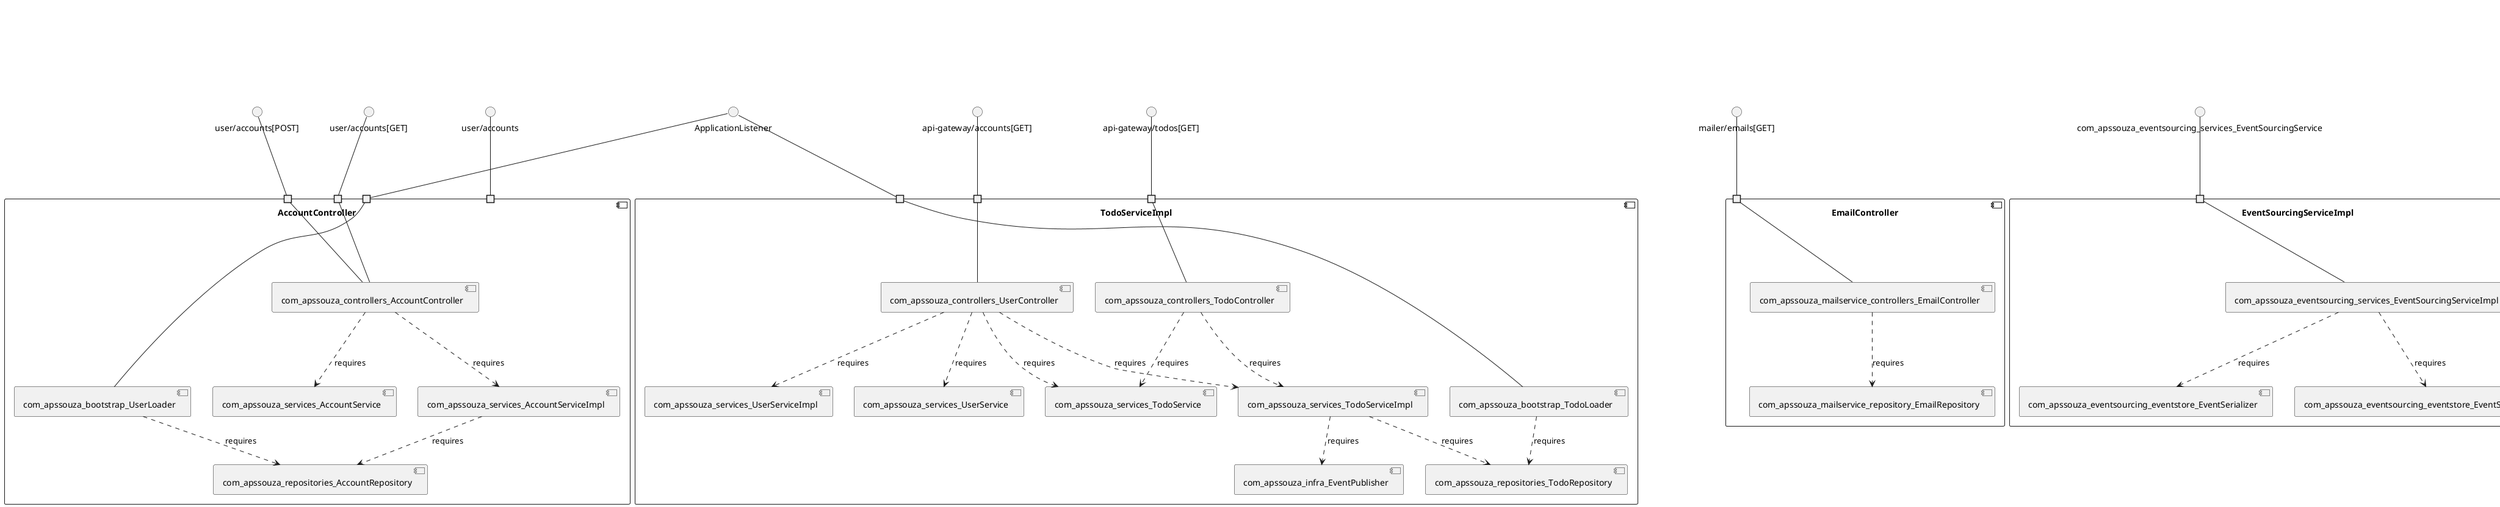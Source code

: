 @startuml
skinparam fixCircleLabelOverlapping true
skinparam componentStyle uml2
component "AccountController\n\n\n\n\n\n" {
[com_apssouza_services_AccountService]
[com_apssouza_repositories_AccountRepository]
[com_apssouza_bootstrap_UserLoader]
[com_apssouza_controllers_AccountController]
[com_apssouza_services_AccountServiceImpl]
portin " " as AccountController_requires_ApplicationListener
portin " " as AccountController_requires_user_accounts_POST_
portin " " as AccountController_requires_user_accounts_GET_
portin " " as AccountController_requires_user_accounts
[com_apssouza_bootstrap_UserLoader]..>[com_apssouza_repositories_AccountRepository] : requires
[com_apssouza_controllers_AccountController]..>[com_apssouza_services_AccountService] : requires
[com_apssouza_services_AccountServiceImpl]..>[com_apssouza_repositories_AccountRepository] : requires
[com_apssouza_controllers_AccountController]..>[com_apssouza_services_AccountServiceImpl] : requires
"AccountController_requires_ApplicationListener"--[com_apssouza_bootstrap_UserLoader]
"AccountController_requires_user_accounts_POST_"--[com_apssouza_controllers_AccountController]
"AccountController_requires_user_accounts_GET_"--[com_apssouza_controllers_AccountController]
}
interface "ApplicationListener" as interface.ApplicationListener
interface.ApplicationListener--"AccountController_requires_ApplicationListener"
interface "user/accounts[GET]" as interface.user_accounts_GET_
interface.user_accounts_GET_--"AccountController_requires_user_accounts_GET_"
interface "user/accounts[POST]" as interface.user_accounts_POST_
interface.user_accounts_POST_--"AccountController_requires_user_accounts_POST_"
interface "user/accounts" as interface.user_accounts
interface.user_accounts--"AccountController_requires_user_accounts"
component "EmailController\n\n\n\n\n\n" {
[com_apssouza_mailservice_repository_EmailRepository]
[com_apssouza_mailservice_controllers_EmailController]
portin " " as EmailController_requires_mailer_emails_GET_
[com_apssouza_mailservice_controllers_EmailController]..>[com_apssouza_mailservice_repository_EmailRepository] : requires
"EmailController_requires_mailer_emails_GET_"--[com_apssouza_mailservice_controllers_EmailController]
}
interface "mailer/emails[GET]" as interface.mailer_emails_GET_
interface.mailer_emails_GET_--"EmailController_requires_mailer_emails_GET_"
component "EventSourcingServiceImpl\n\n\n\n\n\n" {
[com_apssouza_eventsourcing_eventstore_EventSerializer]
[com_apssouza_eventsourcing_eventstore_EventStoreRepository]
[com_apssouza_eventsourcing_services_EventSourcingServiceImpl]
portin " " as EventSourcingServiceImpl_requires_com_apssouza_eventsourcing_services_EventSourcingService
[com_apssouza_eventsourcing_services_EventSourcingServiceImpl]..>[com_apssouza_eventsourcing_eventstore_EventStoreRepository] : requires
[com_apssouza_eventsourcing_services_EventSourcingServiceImpl]..>[com_apssouza_eventsourcing_eventstore_EventSerializer] : requires
"EventSourcingServiceImpl_requires_com_apssouza_eventsourcing_services_EventSourcingService"--[com_apssouza_eventsourcing_services_EventSourcingServiceImpl]
}
interface "com_apssouza_eventsourcing_services_EventSourcingService" as interface.com_apssouza_eventsourcing_services_EventSourcingService
interface.com_apssouza_eventsourcing_services_EventSourcingService--"EventSourcingServiceImpl_requires_com_apssouza_eventsourcing_services_EventSourcingService"
component "NotifyController\n\n\n\n\n\n" {
[com_apssouza_eventsourcing_commands_EmailCommandHandler]
[com_apssouza_mailservice_controllers_NotifyController]
portin " " as NotifyController_requires_mailer_send_email_GET_
[com_apssouza_mailservice_controllers_NotifyController]..>[com_apssouza_eventsourcing_commands_EmailCommandHandler] : requires
"NotifyController_requires_mailer_send_email_GET_"--[com_apssouza_mailservice_controllers_NotifyController]
}
interface "mailer/send/email[GET]" as interface.mailer_send_email_GET_
interface.mailer_send_email_GET_--"NotifyController_requires_mailer_send_email_GET_"
component "TodoChangesController\n\n\n\n\n\n" {
[com_apssouza_monitors_TodoStoreEventChanges]
[com_apssouza_controllers_TodoChangesController]
portin " " as TodoChangesController_requires_reminder_todo_changes_GET_
[com_apssouza_controllers_TodoChangesController]..>[com_apssouza_monitors_TodoStoreEventChanges] : requires
"TodoChangesController_requires_reminder_todo_changes_GET_"--[com_apssouza_controllers_TodoChangesController]
}
interface "reminder/todo-changes[GET]" as interface.reminder_todo_changes_GET_
interface.reminder_todo_changes_GET_--"TodoChangesController_requires_reminder_todo_changes_GET_"
component "TodoServiceImpl\n\n\n\n\n\n" {
[com_apssouza_services_UserService]
[com_apssouza_infra_EventPublisher]
[com_apssouza_services_TodoServiceImpl]
[com_apssouza_controllers_UserController]
[com_apssouza_controllers_TodoController]
[com_apssouza_repositories_TodoRepository]
[com_apssouza_bootstrap_TodoLoader]
[com_apssouza_services_TodoService]
[com_apssouza_services_UserServiceImpl]
portin " " as TodoServiceImpl_requires_api_gateway_todos_GET_
portin " " as TodoServiceImpl_requires_api_gateway_accounts_GET_
portin " " as TodoServiceImpl_requires_ApplicationListener
[com_apssouza_controllers_TodoController]..>[com_apssouza_services_TodoService] : requires
[com_apssouza_controllers_UserController]..>[com_apssouza_services_UserService] : requires
[com_apssouza_controllers_TodoController]..>[com_apssouza_services_TodoServiceImpl] : requires
[com_apssouza_services_TodoServiceImpl]..>[com_apssouza_repositories_TodoRepository] : requires
[com_apssouza_services_TodoServiceImpl]..>[com_apssouza_infra_EventPublisher] : requires
[com_apssouza_controllers_UserController]..>[com_apssouza_services_UserServiceImpl] : requires
[com_apssouza_bootstrap_TodoLoader]..>[com_apssouza_repositories_TodoRepository] : requires
[com_apssouza_controllers_UserController]..>[com_apssouza_services_TodoService] : requires
[com_apssouza_controllers_UserController]..>[com_apssouza_services_TodoServiceImpl] : requires
"TodoServiceImpl_requires_api_gateway_todos_GET_"--[com_apssouza_controllers_TodoController]
"TodoServiceImpl_requires_api_gateway_accounts_GET_"--[com_apssouza_controllers_UserController]
"TodoServiceImpl_requires_ApplicationListener"--[com_apssouza_bootstrap_TodoLoader]
}
interface "ApplicationListener" as interface.ApplicationListener
interface.ApplicationListener--"TodoServiceImpl_requires_ApplicationListener"
interface "api-gateway/accounts[GET]" as interface.api_gateway_accounts_GET_
interface.api_gateway_accounts_GET_--"TodoServiceImpl_requires_api_gateway_accounts_GET_"
interface "api-gateway/todos[GET]" as interface.api_gateway_todos_GET_
interface.api_gateway_todos_GET_--"TodoServiceImpl_requires_api_gateway_todos_GET_"
component "TodoServiceStatisticsController\n\n\n\n\n\n" {
[com_apssouza_controllers_TodoServiceStatisticsController]
[com_apssouza_monitors_TodoServiceMethodInvokedStore]
portin " " as TodoServiceStatisticsController_requires_reminder_todo_statistics_GET_
[com_apssouza_controllers_TodoServiceStatisticsController]..>[com_apssouza_monitors_TodoServiceMethodInvokedStore] : requires
"TodoServiceStatisticsController_requires_reminder_todo_statistics_GET_"--[com_apssouza_controllers_TodoServiceStatisticsController]
}
interface "reminder/todo-statistics[GET]" as interface.reminder_todo_statistics_GET_
interface.reminder_todo_statistics_GET_--"TodoServiceStatisticsController_requires_reminder_todo_statistics_GET_"
component "TodoSocketController\n\n\n\n\n\n" {
[com_apssouza_integrations_socket_TodoSocketController]
}
interface "reminder/todos" as interface.reminder_todos
interface.reminder_todos--[TodoController]
interface "user/accounts[PUT]" as interface.user_accounts_PUT_
[UserClient]..>interface.user_accounts_PUT_ : requires
interface "user/users" as interface.user_users
[UserClient]..>interface.user_users : requires
interface "user/accounts[PUT]" as interface.user_accounts_PUT_
[com_apssouza_clients_UserClient]..>interface.user_accounts_PUT_ : requires
interface "com_apssouza_eventsourcing_services_ApplicationEventPublisher" as interface.com_apssouza_eventsourcing_services_ApplicationEventPublisher
interface.com_apssouza_eventsourcing_services_ApplicationEventPublisher--[com_apssouza_eventsourcing_services_ApplicationEventPublisher_Provider]
interface "com_apssouza_infra_ApplicationEventPublisher" as interface.com_apssouza_infra_ApplicationEventPublisher
interface.com_apssouza_infra_ApplicationEventPublisher--[com_apssouza_infra_ApplicationEventPublisher_Provider]
interface "com_apssouza_infra_Source" as interface.com_apssouza_infra_Source
interface.com_apssouza_infra_Source--[com_apssouza_infra_Source_Provider]
interface "user/users" as interface.user_users
interface.user_users--[user_users_Provider]

@enduml
